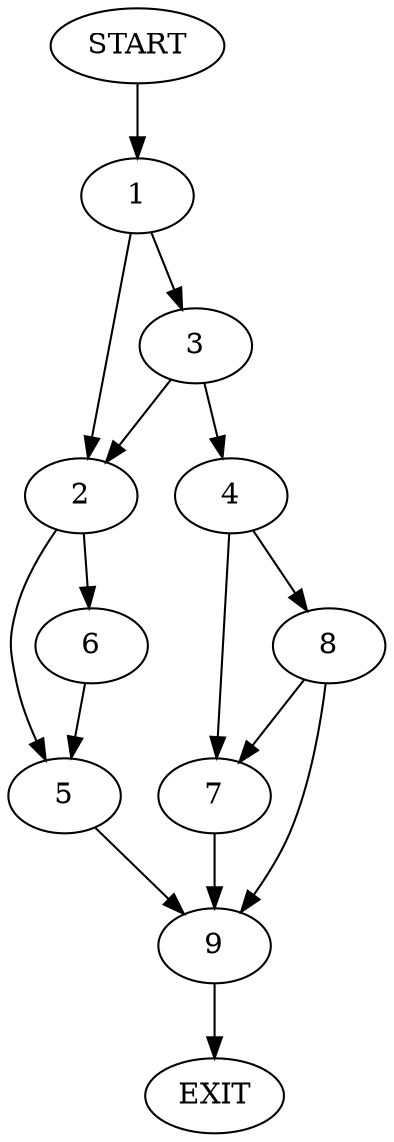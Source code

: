 digraph {
0 [label="START"]
10 [label="EXIT"]
0 -> 1
1 -> 2
1 -> 3
3 -> 2
3 -> 4
2 -> 5
2 -> 6
4 -> 7
4 -> 8
6 -> 5
5 -> 9
9 -> 10
8 -> 7
8 -> 9
7 -> 9
}
